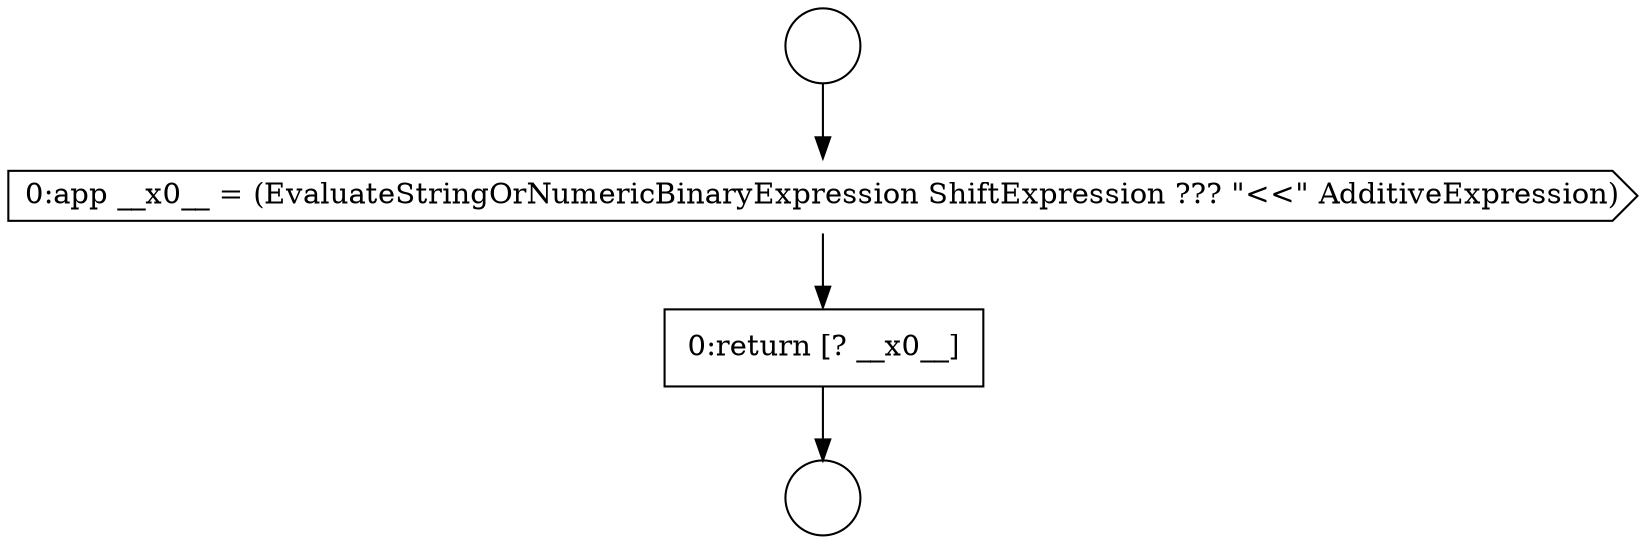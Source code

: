 digraph {
  node5169 [shape=circle label=" " color="black" fillcolor="white" style=filled]
  node5171 [shape=cds, label=<<font color="black">0:app __x0__ = (EvaluateStringOrNumericBinaryExpression ShiftExpression ??? &quot;&lt;&lt;&quot; AdditiveExpression)</font>> color="black" fillcolor="white" style=filled]
  node5172 [shape=none, margin=0, label=<<font color="black">
    <table border="0" cellborder="1" cellspacing="0" cellpadding="10">
      <tr><td align="left">0:return [? __x0__]</td></tr>
    </table>
  </font>> color="black" fillcolor="white" style=filled]
  node5170 [shape=circle label=" " color="black" fillcolor="white" style=filled]
  node5169 -> node5171 [ color="black"]
  node5171 -> node5172 [ color="black"]
  node5172 -> node5170 [ color="black"]
}
